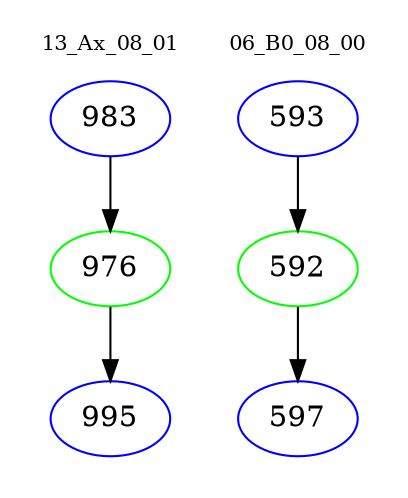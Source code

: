 digraph{
subgraph cluster_0 {
color = white
label = "13_Ax_08_01";
fontsize=10;
T0_983 [label="983", color="blue"]
T0_983 -> T0_976 [color="black"]
T0_976 [label="976", color="green"]
T0_976 -> T0_995 [color="black"]
T0_995 [label="995", color="blue"]
}
subgraph cluster_1 {
color = white
label = "06_B0_08_00";
fontsize=10;
T1_593 [label="593", color="blue"]
T1_593 -> T1_592 [color="black"]
T1_592 [label="592", color="green"]
T1_592 -> T1_597 [color="black"]
T1_597 [label="597", color="blue"]
}
}
